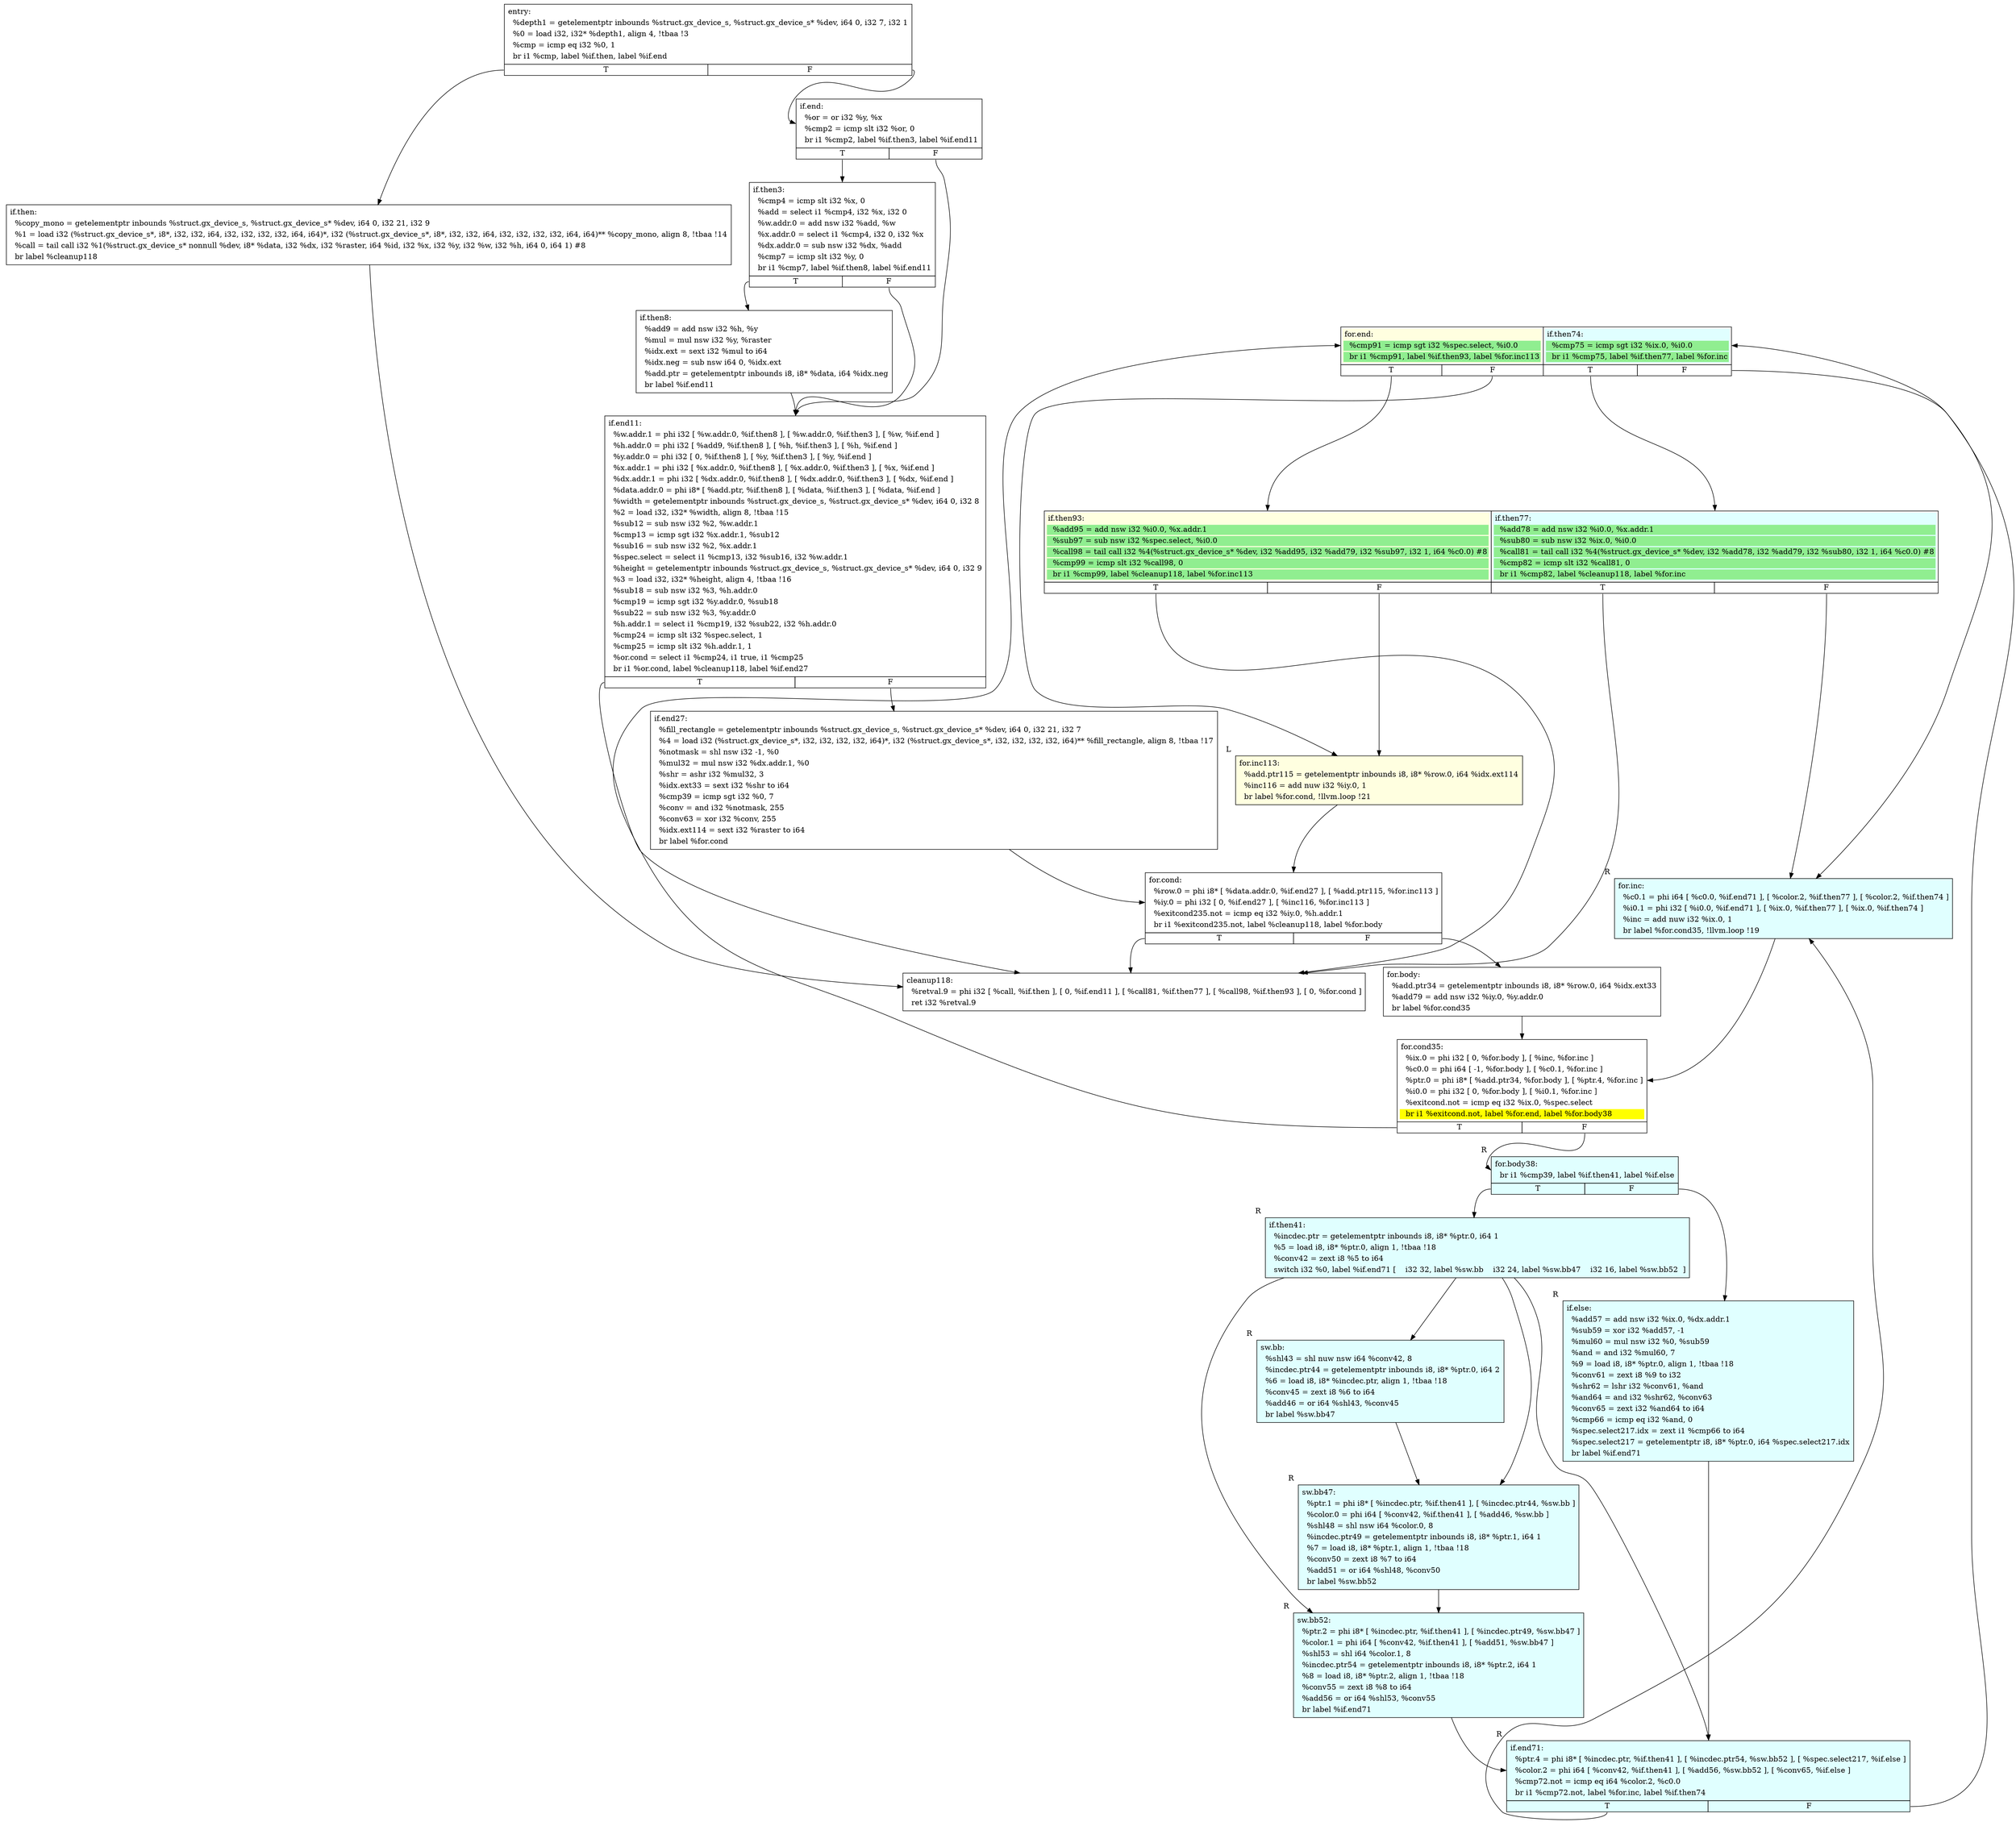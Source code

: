 digraph {
m_bb0 [shape = none, label  = <<table border="0" cellspacing="0">
<tr><td port="f1" border="1" colspan="2"><table bgcolor="LightYellow" border="0">
<tr><td align="left">for.end:</td></tr>
<tr><td bgcolor="lightgreen" align="left">  %cmp91 = icmp sgt i32 %spec.select, %i0.0</td></tr>
<tr><td bgcolor="lightgreen" align="left">  br i1 %cmp91, label %if.then93, label %for.inc113</td></tr>
</table>
</td>
<td port="f2" border="1" colspan="2"><table bgcolor="LightCyan" border="0">
<tr><td align="left">if.then74:</td></tr>
<tr><td bgcolor="lightgreen" align="left">  %cmp75 = icmp sgt i32 %ix.0, %i0.0</td></tr>
<tr><td bgcolor="lightgreen" align="left">  br i1 %cmp75, label %if.then77, label %for.inc</td></tr>
</table>
</td></tr>
<tr><td border="1" port="f1T">T</td><td border="1" port="f1F">F</td>
<td border="1" port="f2T">T</td><td border="1" port="f2F">F</td>
</tr>
</table>> ]
m_bb1 [shape = none, label  = <<table border="0" cellspacing="0">
<tr><td port="f1" border="1" colspan="2"><table bgcolor="LightYellow" border="0">
<tr><td align="left">if.then93:</td></tr>
<tr><td bgcolor="lightgreen" align="left">  %add95 = add nsw i32 %i0.0, %x.addr.1</td></tr>
<tr><td bgcolor="lightgreen" align="left">  %sub97 = sub nsw i32 %spec.select, %i0.0</td></tr>
<tr><td bgcolor="lightgreen" align="left">  %call98 = tail call i32 %4(%struct.gx_device_s* %dev, i32 %add95, i32 %add79, i32 %sub97, i32 1, i64 %c0.0) #8</td></tr>
<tr><td bgcolor="lightgreen" align="left">  %cmp99 = icmp slt i32 %call98, 0</td></tr>
<tr><td bgcolor="lightgreen" align="left">  br i1 %cmp99, label %cleanup118, label %for.inc113</td></tr>
</table>
</td>
<td port="f2" border="1" colspan="2"><table bgcolor="LightCyan" border="0">
<tr><td align="left">if.then77:</td></tr>
<tr><td bgcolor="lightgreen" align="left">  %add78 = add nsw i32 %i0.0, %x.addr.1</td></tr>
<tr><td bgcolor="lightgreen" align="left">  %sub80 = sub nsw i32 %ix.0, %i0.0</td></tr>
<tr><td bgcolor="lightgreen" align="left">  %call81 = tail call i32 %4(%struct.gx_device_s* %dev, i32 %add78, i32 %add79, i32 %sub80, i32 1, i64 %c0.0) #8</td></tr>
<tr><td bgcolor="lightgreen" align="left">  %cmp82 = icmp slt i32 %call81, 0</td></tr>
<tr><td bgcolor="lightgreen" align="left">  br i1 %cmp82, label %cleanup118, label %for.inc</td></tr>
</table>
</td></tr>
<tr><td border="1" port="f1T">T</td><td border="1" port="f1F">F</td>
<td border="1" port="f2T">T</td><td border="1" port="f2F">F</td>
</tr>
</table>> ]
f_bb0 [shape = none, label  = <<table  border="0" cellspacing="0">
<tr><td port="f" border="1" colspan="2"><table border="0">
<tr><td align="left">entry:</td></tr>
<tr><td align="left">  %depth1 = getelementptr inbounds %struct.gx_device_s, %struct.gx_device_s* %dev, i64 0, i32 7, i32 1</td></tr>
<tr><td align="left">  %0 = load i32, i32* %depth1, align 4, !tbaa !3</td></tr>
<tr><td align="left">  %cmp = icmp eq i32 %0, 1</td></tr>
<tr><td align="left">  br i1 %cmp, label %if.then, label %if.end</td></tr>
</table>
</td></tr>
<tr><td border="1" port="fT">T</td><td border="1" port="fF">F</td></tr>
</table>> ]
f_bb1 [shape = none, label  = <<table  border="0" cellspacing="0">
<tr><td port="f" border="1"><table border="0">
<tr><td align="left">if.then:</td></tr>
<tr><td align="left">  %copy_mono = getelementptr inbounds %struct.gx_device_s, %struct.gx_device_s* %dev, i64 0, i32 21, i32 9</td></tr>
<tr><td align="left">  %1 = load i32 (%struct.gx_device_s*, i8*, i32, i32, i64, i32, i32, i32, i32, i64, i64)*, i32 (%struct.gx_device_s*, i8*, i32, i32, i64, i32, i32, i32, i32, i64, i64)** %copy_mono, align 8, !tbaa !14</td></tr>
<tr><td align="left">  %call = tail call i32 %1(%struct.gx_device_s* nonnull %dev, i8* %data, i32 %dx, i32 %raster, i64 %id, i32 %x, i32 %y, i32 %w, i32 %h, i64 0, i64 1) #8</td></tr>
<tr><td align="left">  br label %cleanup118</td></tr>
</table>
</td></tr>
</table>> ]
f_bb2 [shape = none, label  = <<table  border="0" cellspacing="0">
<tr><td port="f" border="1" colspan="2"><table border="0">
<tr><td align="left">if.end:</td></tr>
<tr><td align="left">  %or = or i32 %y, %x</td></tr>
<tr><td align="left">  %cmp2 = icmp slt i32 %or, 0</td></tr>
<tr><td align="left">  br i1 %cmp2, label %if.then3, label %if.end11</td></tr>
</table>
</td></tr>
<tr><td border="1" port="fT">T</td><td border="1" port="fF">F</td></tr>
</table>> ]
f_bb3 [shape = none, label  = <<table  border="0" cellspacing="0">
<tr><td port="f" border="1" colspan="2"><table border="0">
<tr><td align="left">if.then3:</td></tr>
<tr><td align="left">  %cmp4 = icmp slt i32 %x, 0</td></tr>
<tr><td align="left">  %add = select i1 %cmp4, i32 %x, i32 0</td></tr>
<tr><td align="left">  %w.addr.0 = add nsw i32 %add, %w</td></tr>
<tr><td align="left">  %x.addr.0 = select i1 %cmp4, i32 0, i32 %x</td></tr>
<tr><td align="left">  %dx.addr.0 = sub nsw i32 %dx, %add</td></tr>
<tr><td align="left">  %cmp7 = icmp slt i32 %y, 0</td></tr>
<tr><td align="left">  br i1 %cmp7, label %if.then8, label %if.end11</td></tr>
</table>
</td></tr>
<tr><td border="1" port="fT">T</td><td border="1" port="fF">F</td></tr>
</table>> ]
f_bb4 [shape = none, label  = <<table  border="0" cellspacing="0">
<tr><td port="f" border="1"><table border="0">
<tr><td align="left">if.then8:</td></tr>
<tr><td align="left">  %add9 = add nsw i32 %h, %y</td></tr>
<tr><td align="left">  %mul = mul nsw i32 %y, %raster</td></tr>
<tr><td align="left">  %idx.ext = sext i32 %mul to i64</td></tr>
<tr><td align="left">  %idx.neg = sub nsw i64 0, %idx.ext</td></tr>
<tr><td align="left">  %add.ptr = getelementptr inbounds i8, i8* %data, i64 %idx.neg</td></tr>
<tr><td align="left">  br label %if.end11</td></tr>
</table>
</td></tr>
</table>> ]
f_bb5 [shape = none, label  = <<table  border="0" cellspacing="0">
<tr><td port="f" border="1" colspan="2"><table border="0">
<tr><td align="left">if.end11:</td></tr>
<tr><td align="left">  %w.addr.1 = phi i32 [ %w.addr.0, %if.then8 ], [ %w.addr.0, %if.then3 ], [ %w, %if.end ]</td></tr>
<tr><td align="left">  %h.addr.0 = phi i32 [ %add9, %if.then8 ], [ %h, %if.then3 ], [ %h, %if.end ]</td></tr>
<tr><td align="left">  %y.addr.0 = phi i32 [ 0, %if.then8 ], [ %y, %if.then3 ], [ %y, %if.end ]</td></tr>
<tr><td align="left">  %x.addr.1 = phi i32 [ %x.addr.0, %if.then8 ], [ %x.addr.0, %if.then3 ], [ %x, %if.end ]</td></tr>
<tr><td align="left">  %dx.addr.1 = phi i32 [ %dx.addr.0, %if.then8 ], [ %dx.addr.0, %if.then3 ], [ %dx, %if.end ]</td></tr>
<tr><td align="left">  %data.addr.0 = phi i8* [ %add.ptr, %if.then8 ], [ %data, %if.then3 ], [ %data, %if.end ]</td></tr>
<tr><td align="left">  %width = getelementptr inbounds %struct.gx_device_s, %struct.gx_device_s* %dev, i64 0, i32 8</td></tr>
<tr><td align="left">  %2 = load i32, i32* %width, align 8, !tbaa !15</td></tr>
<tr><td align="left">  %sub12 = sub nsw i32 %2, %w.addr.1</td></tr>
<tr><td align="left">  %cmp13 = icmp sgt i32 %x.addr.1, %sub12</td></tr>
<tr><td align="left">  %sub16 = sub nsw i32 %2, %x.addr.1</td></tr>
<tr><td align="left">  %spec.select = select i1 %cmp13, i32 %sub16, i32 %w.addr.1</td></tr>
<tr><td align="left">  %height = getelementptr inbounds %struct.gx_device_s, %struct.gx_device_s* %dev, i64 0, i32 9</td></tr>
<tr><td align="left">  %3 = load i32, i32* %height, align 4, !tbaa !16</td></tr>
<tr><td align="left">  %sub18 = sub nsw i32 %3, %h.addr.0</td></tr>
<tr><td align="left">  %cmp19 = icmp sgt i32 %y.addr.0, %sub18</td></tr>
<tr><td align="left">  %sub22 = sub nsw i32 %3, %y.addr.0</td></tr>
<tr><td align="left">  %h.addr.1 = select i1 %cmp19, i32 %sub22, i32 %h.addr.0</td></tr>
<tr><td align="left">  %cmp24 = icmp slt i32 %spec.select, 1</td></tr>
<tr><td align="left">  %cmp25 = icmp slt i32 %h.addr.1, 1</td></tr>
<tr><td align="left">  %or.cond = select i1 %cmp24, i1 true, i1 %cmp25</td></tr>
<tr><td align="left">  br i1 %or.cond, label %cleanup118, label %if.end27</td></tr>
</table>
</td></tr>
<tr><td border="1" port="fT">T</td><td border="1" port="fF">F</td></tr>
</table>> ]
f_bb6 [shape = none, label  = <<table  border="0" cellspacing="0">
<tr><td port="f" border="1"><table border="0">
<tr><td align="left">if.end27:</td></tr>
<tr><td align="left">  %fill_rectangle = getelementptr inbounds %struct.gx_device_s, %struct.gx_device_s* %dev, i64 0, i32 21, i32 7</td></tr>
<tr><td align="left">  %4 = load i32 (%struct.gx_device_s*, i32, i32, i32, i32, i64)*, i32 (%struct.gx_device_s*, i32, i32, i32, i32, i64)** %fill_rectangle, align 8, !tbaa !17</td></tr>
<tr><td align="left">  %notmask = shl nsw i32 -1, %0</td></tr>
<tr><td align="left">  %mul32 = mul nsw i32 %dx.addr.1, %0</td></tr>
<tr><td align="left">  %shr = ashr i32 %mul32, 3</td></tr>
<tr><td align="left">  %idx.ext33 = sext i32 %shr to i64</td></tr>
<tr><td align="left">  %cmp39 = icmp sgt i32 %0, 7</td></tr>
<tr><td align="left">  %conv = and i32 %notmask, 255</td></tr>
<tr><td align="left">  %conv63 = xor i32 %conv, 255</td></tr>
<tr><td align="left">  %idx.ext114 = sext i32 %raster to i64</td></tr>
<tr><td align="left">  br label %for.cond</td></tr>
</table>
</td></tr>
</table>> ]
f_bb7 [shape = none, label  = <<table  border="0" cellspacing="0">
<tr><td port="f" border="1" colspan="2"><table border="0">
<tr><td align="left">for.cond:</td></tr>
<tr><td align="left">  %row.0 = phi i8* [ %data.addr.0, %if.end27 ], [ %add.ptr115, %for.inc113 ]</td></tr>
<tr><td align="left">  %iy.0 = phi i32 [ 0, %if.end27 ], [ %inc116, %for.inc113 ]</td></tr>
<tr><td align="left">  %exitcond235.not = icmp eq i32 %iy.0, %h.addr.1</td></tr>
<tr><td align="left">  br i1 %exitcond235.not, label %cleanup118, label %for.body</td></tr>
</table>
</td></tr>
<tr><td border="1" port="fT">T</td><td border="1" port="fF">F</td></tr>
</table>> ]
f_bb8 [shape = none, label  = <<table  border="0" cellspacing="0">
<tr><td port="f" border="1"><table border="0">
<tr><td align="left">for.body:</td></tr>
<tr><td align="left">  %add.ptr34 = getelementptr inbounds i8, i8* %row.0, i64 %idx.ext33</td></tr>
<tr><td align="left">  %add79 = add nsw i32 %iy.0, %y.addr.0</td></tr>
<tr><td align="left">  br label %for.cond35</td></tr>
</table>
</td></tr>
</table>> ]
f_bb9 [shape = none, label  = <<table  border="0" cellspacing="0">
<tr><td port="f" border="1" colspan="2"><table border="0">
<tr><td align="left">for.cond35:</td></tr>
<tr><td align="left">  %ix.0 = phi i32 [ 0, %for.body ], [ %inc, %for.inc ]</td></tr>
<tr><td align="left">  %c0.0 = phi i64 [ -1, %for.body ], [ %c0.1, %for.inc ]</td></tr>
<tr><td align="left">  %ptr.0 = phi i8* [ %add.ptr34, %for.body ], [ %ptr.4, %for.inc ]</td></tr>
<tr><td align="left">  %i0.0 = phi i32 [ 0, %for.body ], [ %i0.1, %for.inc ]</td></tr>
<tr><td align="left">  %exitcond.not = icmp eq i32 %ix.0, %spec.select</td></tr>
<tr><td bgcolor="yellow" align="left">  br i1 %exitcond.not, label %for.end, label %for.body38</td></tr>
</table>
</td></tr>
<tr><td border="1" port="fT">T</td><td border="1" port="fF">F</td></tr>
</table>> ]
f_bb10 [shape = none,  xlabel="R", label  = <<table  bgcolor="LightCyan"  border="0" cellspacing="0">
<tr><td port="f" border="1" colspan="2"><table border="0">
<tr><td align="left">for.body38:</td></tr>
<tr><td align="left">  br i1 %cmp39, label %if.then41, label %if.else</td></tr>
</table>
</td></tr>
<tr><td border="1" port="fT">T</td><td border="1" port="fF">F</td></tr>
</table>> ]
f_bb11 [shape = none,  xlabel="R", label  = <<table  bgcolor="LightCyan"  border="0" cellspacing="0">
<tr><td port="f" border="1"><table border="0">
<tr><td align="left">if.then41:</td></tr>
<tr><td align="left">  %incdec.ptr = getelementptr inbounds i8, i8* %ptr.0, i64 1</td></tr>
<tr><td align="left">  %5 = load i8, i8* %ptr.0, align 1, !tbaa !18</td></tr>
<tr><td align="left">  %conv42 = zext i8 %5 to i64</td></tr>
<tr><td align="left">  switch i32 %0, label %if.end71 [
    i32 32, label %sw.bb
    i32 24, label %sw.bb47
    i32 16, label %sw.bb52
  ]</td></tr>
</table>
</td></tr>
</table>> ]
f_bb12 [shape = none,  xlabel="R", label  = <<table  bgcolor="LightCyan"  border="0" cellspacing="0">
<tr><td port="f" border="1"><table border="0">
<tr><td align="left">sw.bb:</td></tr>
<tr><td align="left">  %shl43 = shl nuw nsw i64 %conv42, 8</td></tr>
<tr><td align="left">  %incdec.ptr44 = getelementptr inbounds i8, i8* %ptr.0, i64 2</td></tr>
<tr><td align="left">  %6 = load i8, i8* %incdec.ptr, align 1, !tbaa !18</td></tr>
<tr><td align="left">  %conv45 = zext i8 %6 to i64</td></tr>
<tr><td align="left">  %add46 = or i64 %shl43, %conv45</td></tr>
<tr><td align="left">  br label %sw.bb47</td></tr>
</table>
</td></tr>
</table>> ]
f_bb13 [shape = none,  xlabel="R", label  = <<table  bgcolor="LightCyan"  border="0" cellspacing="0">
<tr><td port="f" border="1"><table border="0">
<tr><td align="left">sw.bb47:</td></tr>
<tr><td align="left">  %ptr.1 = phi i8* [ %incdec.ptr, %if.then41 ], [ %incdec.ptr44, %sw.bb ]</td></tr>
<tr><td align="left">  %color.0 = phi i64 [ %conv42, %if.then41 ], [ %add46, %sw.bb ]</td></tr>
<tr><td align="left">  %shl48 = shl nsw i64 %color.0, 8</td></tr>
<tr><td align="left">  %incdec.ptr49 = getelementptr inbounds i8, i8* %ptr.1, i64 1</td></tr>
<tr><td align="left">  %7 = load i8, i8* %ptr.1, align 1, !tbaa !18</td></tr>
<tr><td align="left">  %conv50 = zext i8 %7 to i64</td></tr>
<tr><td align="left">  %add51 = or i64 %shl48, %conv50</td></tr>
<tr><td align="left">  br label %sw.bb52</td></tr>
</table>
</td></tr>
</table>> ]
f_bb14 [shape = none,  xlabel="R", label  = <<table  bgcolor="LightCyan"  border="0" cellspacing="0">
<tr><td port="f" border="1"><table border="0">
<tr><td align="left">sw.bb52:</td></tr>
<tr><td align="left">  %ptr.2 = phi i8* [ %incdec.ptr, %if.then41 ], [ %incdec.ptr49, %sw.bb47 ]</td></tr>
<tr><td align="left">  %color.1 = phi i64 [ %conv42, %if.then41 ], [ %add51, %sw.bb47 ]</td></tr>
<tr><td align="left">  %shl53 = shl i64 %color.1, 8</td></tr>
<tr><td align="left">  %incdec.ptr54 = getelementptr inbounds i8, i8* %ptr.2, i64 1</td></tr>
<tr><td align="left">  %8 = load i8, i8* %ptr.2, align 1, !tbaa !18</td></tr>
<tr><td align="left">  %conv55 = zext i8 %8 to i64</td></tr>
<tr><td align="left">  %add56 = or i64 %shl53, %conv55</td></tr>
<tr><td align="left">  br label %if.end71</td></tr>
</table>
</td></tr>
</table>> ]
f_bb15 [shape = none,  xlabel="R", label  = <<table  bgcolor="LightCyan"  border="0" cellspacing="0">
<tr><td port="f" border="1"><table border="0">
<tr><td align="left">if.else:</td></tr>
<tr><td align="left">  %add57 = add nsw i32 %ix.0, %dx.addr.1</td></tr>
<tr><td align="left">  %sub59 = xor i32 %add57, -1</td></tr>
<tr><td align="left">  %mul60 = mul nsw i32 %0, %sub59</td></tr>
<tr><td align="left">  %and = and i32 %mul60, 7</td></tr>
<tr><td align="left">  %9 = load i8, i8* %ptr.0, align 1, !tbaa !18</td></tr>
<tr><td align="left">  %conv61 = zext i8 %9 to i32</td></tr>
<tr><td align="left">  %shr62 = lshr i32 %conv61, %and</td></tr>
<tr><td align="left">  %and64 = and i32 %shr62, %conv63</td></tr>
<tr><td align="left">  %conv65 = zext i32 %and64 to i64</td></tr>
<tr><td align="left">  %cmp66 = icmp eq i32 %and, 0</td></tr>
<tr><td align="left">  %spec.select217.idx = zext i1 %cmp66 to i64</td></tr>
<tr><td align="left">  %spec.select217 = getelementptr i8, i8* %ptr.0, i64 %spec.select217.idx</td></tr>
<tr><td align="left">  br label %if.end71</td></tr>
</table>
</td></tr>
</table>> ]
f_bb16 [shape = none,  xlabel="R", label  = <<table  bgcolor="LightCyan"  border="0" cellspacing="0">
<tr><td port="f" border="1" colspan="2"><table border="0">
<tr><td align="left">if.end71:</td></tr>
<tr><td align="left">  %ptr.4 = phi i8* [ %incdec.ptr, %if.then41 ], [ %incdec.ptr54, %sw.bb52 ], [ %spec.select217, %if.else ]</td></tr>
<tr><td align="left">  %color.2 = phi i64 [ %conv42, %if.then41 ], [ %add56, %sw.bb52 ], [ %conv65, %if.else ]</td></tr>
<tr><td align="left">  %cmp72.not = icmp eq i64 %color.2, %c0.0</td></tr>
<tr><td align="left">  br i1 %cmp72.not, label %for.inc, label %if.then74</td></tr>
</table>
</td></tr>
<tr><td border="1" port="fT">T</td><td border="1" port="fF">F</td></tr>
</table>> ]
f_bb17 [shape = none,  xlabel="R", label  = <<table  bgcolor="LightCyan"  border="0" cellspacing="0">
<tr><td port="f" border="1"><table border="0">
<tr><td align="left">for.inc:</td></tr>
<tr><td align="left">  %c0.1 = phi i64 [ %c0.0, %if.end71 ], [ %color.2, %if.then77 ], [ %color.2, %if.then74 ]</td></tr>
<tr><td align="left">  %i0.1 = phi i32 [ %i0.0, %if.end71 ], [ %ix.0, %if.then77 ], [ %ix.0, %if.then74 ]</td></tr>
<tr><td align="left">  %inc = add nuw i32 %ix.0, 1</td></tr>
<tr><td align="left">  br label %for.cond35, !llvm.loop !19</td></tr>
</table>
</td></tr>
</table>> ]
f_bb18 [shape = none,  xlabel="L", label  = <<table  bgcolor="LightYellow"  border="0" cellspacing="0">
<tr><td port="f" border="1"><table border="0">
<tr><td align="left">for.inc113:</td></tr>
<tr><td align="left">  %add.ptr115 = getelementptr inbounds i8, i8* %row.0, i64 %idx.ext114</td></tr>
<tr><td align="left">  %inc116 = add nuw i32 %iy.0, 1</td></tr>
<tr><td align="left">  br label %for.cond, !llvm.loop !21</td></tr>
</table>
</td></tr>
</table>> ]
f_bb19 [shape = none, label  = <<table  border="0" cellspacing="0">
<tr><td port="f" border="1"><table border="0">
<tr><td align="left">cleanup118:</td></tr>
<tr><td align="left">  %retval.9 = phi i32 [ %call, %if.then ], [ 0, %if.end11 ], [ %call81, %if.then77 ], [ %call98, %if.then93 ], [ 0, %for.cond ]</td></tr>
<tr><td align="left">  ret i32 %retval.9</td></tr>
</table>
</td></tr>
</table>> ]
f_bb0:fT -> f_bb1:f
f_bb0:fF -> f_bb2:f
f_bb1:f -> f_bb19:f
f_bb2:fT -> f_bb3:f
f_bb2:fF -> f_bb5:f
f_bb3:fT -> f_bb4:f
f_bb3:fF -> f_bb5:f
f_bb4:f -> f_bb5:f
f_bb5:fT -> f_bb19:f
f_bb5:fF -> f_bb6:f
f_bb6:f -> f_bb7:f
f_bb7:fT -> f_bb19:f
f_bb7:fF -> f_bb8:f
f_bb8:f -> f_bb9:f
f_bb9:fT -> m_bb0:f1
f_bb9:fF -> f_bb10:f
f_bb10:fT -> f_bb11:f
f_bb10:fF -> f_bb15:f
f_bb11:f -> f_bb16:f
f_bb11:f -> f_bb12:f
f_bb11:f -> f_bb13:f
f_bb11:f -> f_bb14:f
f_bb12:f -> f_bb13:f
f_bb13:f -> f_bb14:f
f_bb14:f -> f_bb16:f
f_bb15:f -> f_bb16:f
f_bb16:fT -> f_bb17:f
f_bb16:fF -> m_bb0:f2
m_bb0:f2T -> m_bb1:f2
m_bb0:f2F -> f_bb17:f
m_bb1:f2T -> f_bb19:f
m_bb1:f2F -> f_bb17:f
f_bb17:f -> f_bb9:f
m_bb0:f1T -> m_bb1:f1
m_bb0:f1F -> f_bb18:f
m_bb1:f1T -> f_bb19:f
m_bb1:f1F -> f_bb18:f
f_bb18:f -> f_bb7:f
}

